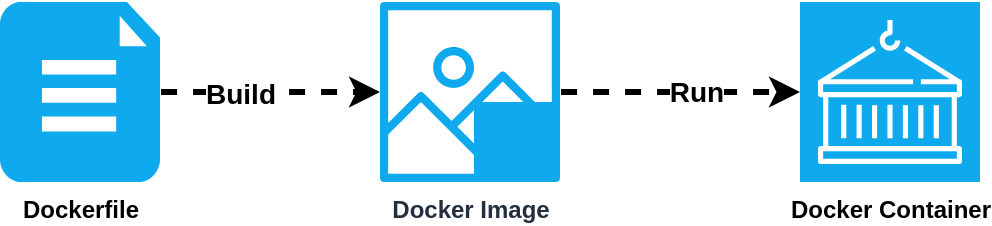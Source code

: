 <mxfile version="24.2.3" type="github">
  <diagram name="Page-1" id="Pnwm0JhLUoBO-91U9t_o">
    <mxGraphModel dx="1194" dy="681" grid="0" gridSize="10" guides="1" tooltips="1" connect="1" arrows="1" fold="1" page="0" pageScale="1" pageWidth="2380" pageHeight="3107" math="0" shadow="0">
      <root>
        <mxCell id="0" />
        <mxCell id="1" parent="0" />
        <mxCell id="G88rp-cE6GP7g1dpSGxT-12" style="edgeStyle=orthogonalEdgeStyle;rounded=0;orthogonalLoop=1;jettySize=auto;html=1;strokeWidth=3;fontStyle=1;fontSize=14;flowAnimation=1;" edge="1" parent="1" source="G88rp-cE6GP7g1dpSGxT-1" target="G88rp-cE6GP7g1dpSGxT-5">
          <mxGeometry relative="1" as="geometry" />
        </mxCell>
        <mxCell id="G88rp-cE6GP7g1dpSGxT-14" value="Build" style="edgeLabel;html=1;align=center;verticalAlign=middle;resizable=0;points=[];fontStyle=1;fontSize=14;" vertex="1" connectable="0" parent="G88rp-cE6GP7g1dpSGxT-12">
          <mxGeometry x="-0.273" y="-1" relative="1" as="geometry">
            <mxPoint as="offset" />
          </mxGeometry>
        </mxCell>
        <mxCell id="G88rp-cE6GP7g1dpSGxT-1" value="Dockerfile" style="verticalLabelPosition=bottom;html=1;verticalAlign=top;align=center;strokeColor=none;fillColor=#0EAAED;shape=mxgraph.azure.file_2;pointerEvents=1;fontStyle=1" vertex="1" parent="1">
          <mxGeometry x="360" y="310" width="80" height="90" as="geometry" />
        </mxCell>
        <mxCell id="G88rp-cE6GP7g1dpSGxT-5" value="Docker Image" style="sketch=0;outlineConnect=0;fontColor=#232F3E;gradientColor=none;fillColor=#0EAAED;strokeColor=none;dashed=0;verticalLabelPosition=bottom;verticalAlign=top;align=center;html=1;fontSize=12;fontStyle=1;aspect=fixed;pointerEvents=1;shape=mxgraph.aws4.container_registry_image;" vertex="1" parent="1">
          <mxGeometry x="550" y="310" width="90" height="90" as="geometry" />
        </mxCell>
        <mxCell id="G88rp-cE6GP7g1dpSGxT-6" value="" style="shape=image;html=1;verticalAlign=top;verticalLabelPosition=bottom;labelBackgroundColor=#ffffff;imageAspect=0;aspect=fixed;image=https://cdn0.iconfinder.com/data/icons/social-media-2104/24/social_media_social_media_logo_docker-128.png;imageBackground=#0EAAED;imageBorder=none;strokeWidth=1;perimeterSpacing=0;fillStyle=auto;fontStyle=1" vertex="1" parent="1">
          <mxGeometry x="597" y="360" width="40" height="40" as="geometry" />
        </mxCell>
        <mxCell id="G88rp-cE6GP7g1dpSGxT-9" value="Docker Container" style="sketch=0;points=[[0,0,0],[0.25,0,0],[0.5,0,0],[0.75,0,0],[1,0,0],[0,1,0],[0.25,1,0],[0.5,1,0],[0.75,1,0],[1,1,0],[0,0.25,0],[0,0.5,0],[0,0.75,0],[1,0.25,0],[1,0.5,0],[1,0.75,0]];outlineConnect=0;fontColor=#000000;fillColor=#0EAAED;strokeColor=#ffffff;dashed=0;verticalLabelPosition=bottom;verticalAlign=top;align=center;html=1;fontSize=12;fontStyle=1;aspect=fixed;shape=mxgraph.aws4.resourceIcon;resIcon=mxgraph.aws4.containers;" vertex="1" parent="1">
          <mxGeometry x="760" y="310" width="90" height="90" as="geometry" />
        </mxCell>
        <mxCell id="G88rp-cE6GP7g1dpSGxT-13" style="edgeStyle=orthogonalEdgeStyle;rounded=0;orthogonalLoop=1;jettySize=auto;html=1;entryX=0;entryY=0.5;entryDx=0;entryDy=0;entryPerimeter=0;strokeWidth=3;fontStyle=1;fontSize=14;flowAnimation=1;" edge="1" parent="1" source="G88rp-cE6GP7g1dpSGxT-5" target="G88rp-cE6GP7g1dpSGxT-9">
          <mxGeometry relative="1" as="geometry" />
        </mxCell>
        <mxCell id="G88rp-cE6GP7g1dpSGxT-15" value="Run" style="edgeLabel;html=1;align=center;verticalAlign=middle;resizable=0;points=[];fontStyle=1;fontSize=14;" vertex="1" connectable="0" parent="G88rp-cE6GP7g1dpSGxT-13">
          <mxGeometry x="0.133" relative="1" as="geometry">
            <mxPoint as="offset" />
          </mxGeometry>
        </mxCell>
      </root>
    </mxGraphModel>
  </diagram>
</mxfile>
